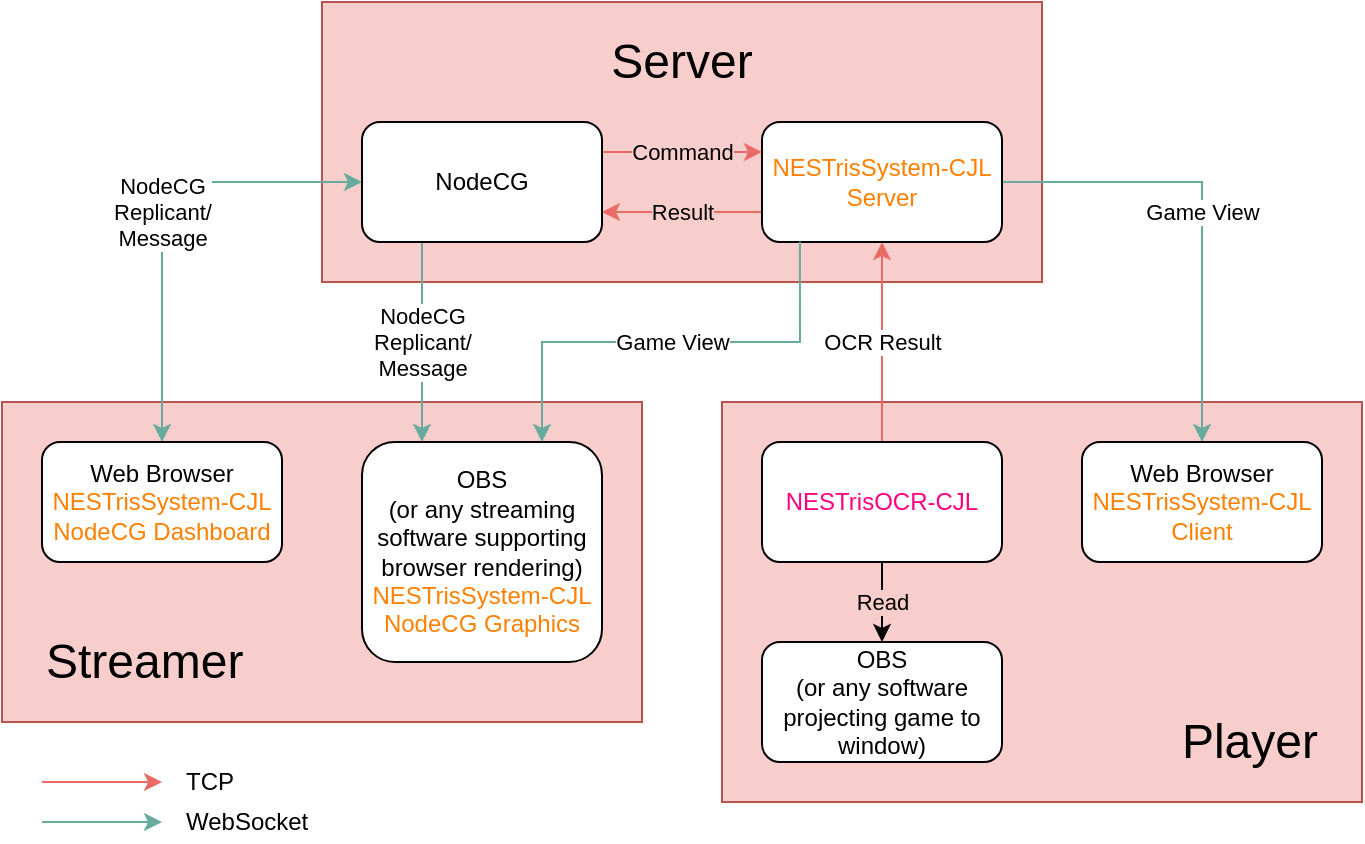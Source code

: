 <mxfile version="13.0.3" type="device"><diagram id="8lrlsvaGpQ1nrPx_GgCG" name="Page-1"><mxGraphModel dx="677" dy="396" grid="1" gridSize="10" guides="1" tooltips="1" connect="1" arrows="1" fold="1" page="1" pageScale="1" pageWidth="720" pageHeight="450" math="0" shadow="0"><root><mxCell id="0"/><mxCell id="1" parent="0"/><mxCell id="a52F-Oyv1LjEiXsvdDCq-27" value="" style="rounded=0;whiteSpace=wrap;html=1;fillColor=#F8CECC;strokeColor=#b85450;labelBackgroundColor=#F8CECC;" parent="1" vertex="1"><mxGeometry x="20" y="220" width="320" height="160" as="geometry"/></mxCell><mxCell id="a52F-Oyv1LjEiXsvdDCq-26" value="" style="rounded=0;whiteSpace=wrap;html=1;fillColor=#F8CECC;strokeColor=#b85450;labelBackgroundColor=#F8CECC;" parent="1" vertex="1"><mxGeometry x="180" y="20" width="360" height="140" as="geometry"/></mxCell><mxCell id="a52F-Oyv1LjEiXsvdDCq-25" value="" style="rounded=0;whiteSpace=wrap;html=1;fillColor=#F8CECC;strokeColor=#b85450;labelBackgroundColor=#F8CECC;" parent="1" vertex="1"><mxGeometry x="380" y="220" width="320" height="200" as="geometry"/></mxCell><mxCell id="a52F-Oyv1LjEiXsvdDCq-2" value="OBS&lt;br&gt;(or any streaming software supporting browser rendering)&lt;br&gt;&lt;font color=&quot;#ff8000&quot;&gt;NESTrisSystem-CJL&lt;br&gt;NodeCG Graphics&lt;/font&gt;" style="rounded=1;whiteSpace=wrap;html=1;" parent="1" vertex="1"><mxGeometry x="200" y="240" width="120" height="110" as="geometry"/></mxCell><mxCell id="a52F-Oyv1LjEiXsvdDCq-13" value="Game View" style="edgeStyle=orthogonalEdgeStyle;rounded=0;orthogonalLoop=1;jettySize=auto;html=1;strokeColor=#67AB9F;" parent="1" source="a52F-Oyv1LjEiXsvdDCq-3" target="a52F-Oyv1LjEiXsvdDCq-7" edge="1"><mxGeometry relative="1" as="geometry"/></mxCell><mxCell id="a52F-Oyv1LjEiXsvdDCq-16" value="Result" style="edgeStyle=orthogonalEdgeStyle;rounded=0;orthogonalLoop=1;jettySize=auto;html=1;exitX=0;exitY=0.75;exitDx=0;exitDy=0;entryX=1;entryY=0.75;entryDx=0;entryDy=0;strokeColor=#EA6B66;labelBackgroundColor=#F8CECC;" parent="1" source="a52F-Oyv1LjEiXsvdDCq-3" target="a52F-Oyv1LjEiXsvdDCq-5" edge="1"><mxGeometry relative="1" as="geometry"/></mxCell><mxCell id="a52F-Oyv1LjEiXsvdDCq-3" value="NESTrisSystem-CJL&lt;br&gt;Server" style="rounded=1;whiteSpace=wrap;html=1;fontColor=#FF8000;" parent="1" vertex="1"><mxGeometry x="400" y="80" width="120" height="60" as="geometry"/></mxCell><mxCell id="a52F-Oyv1LjEiXsvdDCq-9" value="Read" style="edgeStyle=orthogonalEdgeStyle;rounded=0;orthogonalLoop=1;jettySize=auto;html=1;labelBackgroundColor=#F8CECC;" parent="1" source="a52F-Oyv1LjEiXsvdDCq-4" target="a52F-Oyv1LjEiXsvdDCq-8" edge="1"><mxGeometry relative="1" as="geometry"/></mxCell><mxCell id="a52F-Oyv1LjEiXsvdDCq-12" value="OCR Result" style="edgeStyle=orthogonalEdgeStyle;rounded=0;orthogonalLoop=1;jettySize=auto;html=1;strokeColor=#EA6B66;" parent="1" source="a52F-Oyv1LjEiXsvdDCq-4" target="a52F-Oyv1LjEiXsvdDCq-3" edge="1"><mxGeometry relative="1" as="geometry"/></mxCell><mxCell id="a52F-Oyv1LjEiXsvdDCq-4" value="NESTrisOCR-CJL" style="rounded=1;whiteSpace=wrap;html=1;fontColor=#FF0080;" parent="1" vertex="1"><mxGeometry x="400" y="240" width="120" height="60" as="geometry"/></mxCell><mxCell id="a52F-Oyv1LjEiXsvdDCq-15" value="Command" style="edgeStyle=orthogonalEdgeStyle;rounded=0;orthogonalLoop=1;jettySize=auto;html=1;exitX=1;exitY=0.25;exitDx=0;exitDy=0;entryX=0;entryY=0.25;entryDx=0;entryDy=0;strokeColor=#EA6B66;labelBackgroundColor=#F8CECC;" parent="1" source="a52F-Oyv1LjEiXsvdDCq-5" target="a52F-Oyv1LjEiXsvdDCq-3" edge="1"><mxGeometry relative="1" as="geometry"/></mxCell><mxCell id="a52F-Oyv1LjEiXsvdDCq-17" value="NodeCG&lt;br&gt;Replicant/&lt;br&gt;Message" style="edgeStyle=orthogonalEdgeStyle;rounded=0;orthogonalLoop=1;jettySize=auto;html=1;exitX=0.25;exitY=1;exitDx=0;exitDy=0;entryX=0.25;entryY=0;entryDx=0;entryDy=0;strokeColor=#67AB9F;" parent="1" source="a52F-Oyv1LjEiXsvdDCq-5" target="a52F-Oyv1LjEiXsvdDCq-2" edge="1"><mxGeometry relative="1" as="geometry"/></mxCell><mxCell id="a52F-Oyv1LjEiXsvdDCq-18" value="Game View" style="edgeStyle=orthogonalEdgeStyle;rounded=0;orthogonalLoop=1;jettySize=auto;html=1;exitX=0.158;exitY=0.997;exitDx=0;exitDy=0;entryX=0.75;entryY=0;entryDx=0;entryDy=0;strokeColor=#67AB9F;exitPerimeter=0;" parent="1" source="a52F-Oyv1LjEiXsvdDCq-3" target="a52F-Oyv1LjEiXsvdDCq-2" edge="1"><mxGeometry relative="1" as="geometry"/></mxCell><mxCell id="a52F-Oyv1LjEiXsvdDCq-5" value="NodeCG" style="rounded=1;whiteSpace=wrap;html=1;" parent="1" vertex="1"><mxGeometry x="200" y="80" width="120" height="60" as="geometry"/></mxCell><mxCell id="a52F-Oyv1LjEiXsvdDCq-7" value="Web Browser&lt;br&gt;&lt;font color=&quot;#ff8000&quot;&gt;NESTrisSystem-CJL&lt;br&gt;Client&lt;/font&gt;" style="rounded=1;whiteSpace=wrap;html=1;" parent="1" vertex="1"><mxGeometry x="560" y="240" width="120" height="60" as="geometry"/></mxCell><mxCell id="a52F-Oyv1LjEiXsvdDCq-8" value="OBS&lt;br&gt;(or any software projecting game to window)" style="rounded=1;whiteSpace=wrap;html=1;" parent="1" vertex="1"><mxGeometry x="400" y="340" width="120" height="60" as="geometry"/></mxCell><mxCell id="a52F-Oyv1LjEiXsvdDCq-20" value="NodeCG&lt;br&gt;Replicant/&lt;br&gt;Message" style="edgeStyle=orthogonalEdgeStyle;rounded=0;orthogonalLoop=1;jettySize=auto;html=1;entryX=0;entryY=0.5;entryDx=0;entryDy=0;strokeColor=#67AB9F;endArrow=classic;endFill=1;startArrow=classic;startFill=1;" parent="1" source="a52F-Oyv1LjEiXsvdDCq-14" target="a52F-Oyv1LjEiXsvdDCq-5" edge="1"><mxGeometry relative="1" as="geometry"><Array as="points"><mxPoint x="100" y="110"/></Array></mxGeometry></mxCell><mxCell id="a52F-Oyv1LjEiXsvdDCq-14" value="Web Browser&lt;br&gt;&lt;font color=&quot;#ff8000&quot;&gt;NESTrisSystem-CJL&lt;br&gt;NodeCG Dashboard&lt;/font&gt;" style="rounded=1;whiteSpace=wrap;html=1;" parent="1" vertex="1"><mxGeometry x="40" y="240" width="120" height="60" as="geometry"/></mxCell><mxCell id="a52F-Oyv1LjEiXsvdDCq-21" value="" style="endArrow=classic;html=1;strokeColor=#67AB9F;" parent="1" edge="1"><mxGeometry width="50" height="50" relative="1" as="geometry"><mxPoint x="40" y="430" as="sourcePoint"/><mxPoint x="100" y="430" as="targetPoint"/></mxGeometry></mxCell><mxCell id="a52F-Oyv1LjEiXsvdDCq-22" value="" style="endArrow=classic;html=1;strokeColor=#EA6B66;" parent="1" edge="1"><mxGeometry width="50" height="50" relative="1" as="geometry"><mxPoint x="40" y="410" as="sourcePoint"/><mxPoint x="100" y="410" as="targetPoint"/></mxGeometry></mxCell><mxCell id="a52F-Oyv1LjEiXsvdDCq-23" value="TCP" style="text;html=1;strokeColor=none;fillColor=none;align=left;verticalAlign=middle;whiteSpace=wrap;rounded=0;" parent="1" vertex="1"><mxGeometry x="110" y="400" width="100" height="20" as="geometry"/></mxCell><mxCell id="a52F-Oyv1LjEiXsvdDCq-24" value="WebSocket" style="text;html=1;strokeColor=none;fillColor=none;align=left;verticalAlign=middle;whiteSpace=wrap;rounded=0;" parent="1" vertex="1"><mxGeometry x="110" y="420" width="100" height="20" as="geometry"/></mxCell><mxCell id="a52F-Oyv1LjEiXsvdDCq-28" value="&lt;font style=&quot;font-size: 24px&quot;&gt;Player&lt;/font&gt;" style="text;html=1;strokeColor=none;fillColor=none;align=right;verticalAlign=middle;whiteSpace=wrap;rounded=0;labelBackgroundColor=#F8CECC;" parent="1" vertex="1"><mxGeometry x="590" y="380" width="90" height="20" as="geometry"/></mxCell><mxCell id="a52F-Oyv1LjEiXsvdDCq-29" value="&lt;font style=&quot;font-size: 24px&quot;&gt;Streamer&lt;/font&gt;" style="text;html=1;strokeColor=none;fillColor=none;align=left;verticalAlign=middle;whiteSpace=wrap;rounded=0;labelBackgroundColor=#F8CECC;" parent="1" vertex="1"><mxGeometry x="40" y="340" width="90" height="20" as="geometry"/></mxCell><mxCell id="a52F-Oyv1LjEiXsvdDCq-30" value="&lt;font style=&quot;font-size: 24px&quot;&gt;Server&lt;/font&gt;" style="text;html=1;strokeColor=none;fillColor=none;align=center;verticalAlign=middle;whiteSpace=wrap;rounded=0;labelBackgroundColor=#F8CECC;" parent="1" vertex="1"><mxGeometry x="200" y="40" width="320" height="20" as="geometry"/></mxCell></root></mxGraphModel></diagram></mxfile>